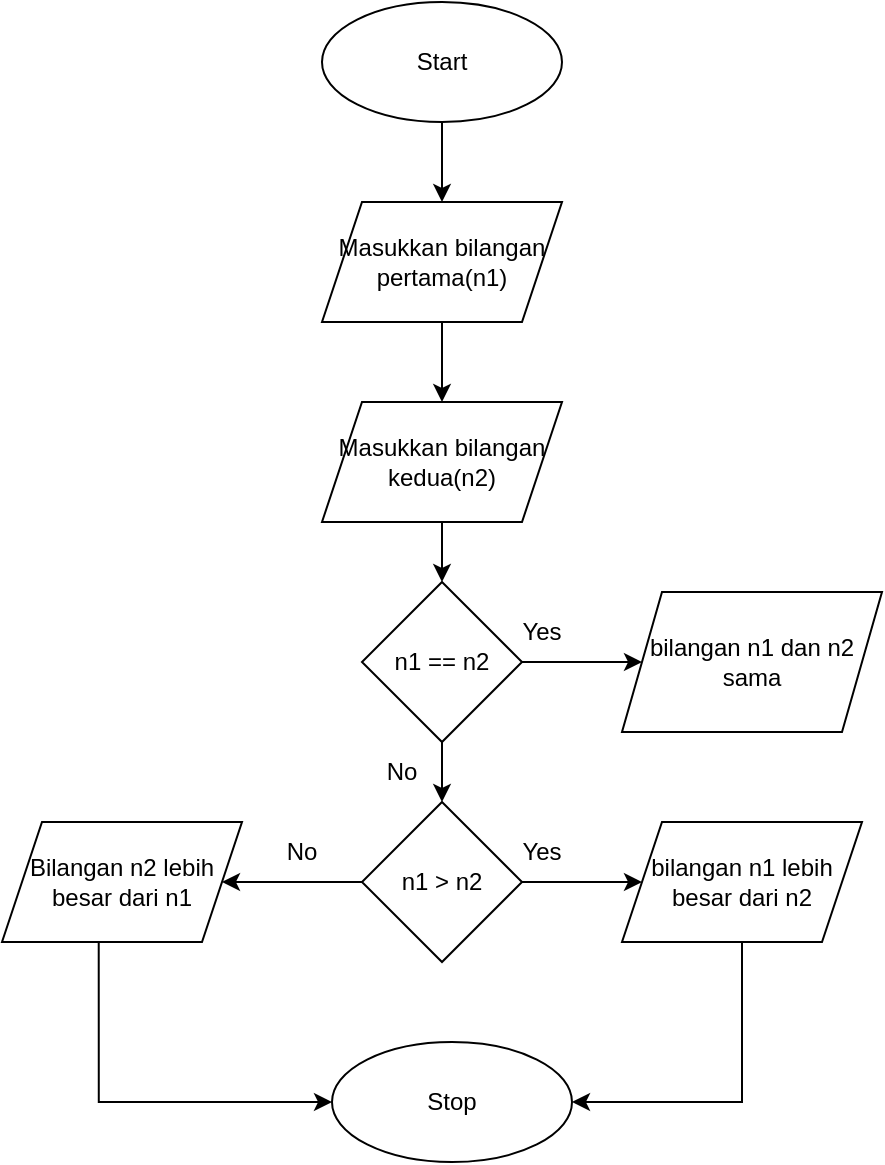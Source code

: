 <mxfile version="21.5.0" type="github">
  <diagram name="Page-1" id="DmjP-G-152aT6mbpHpDB">
    <mxGraphModel dx="1050" dy="573" grid="1" gridSize="10" guides="1" tooltips="1" connect="1" arrows="1" fold="1" page="1" pageScale="1" pageWidth="850" pageHeight="1100" math="0" shadow="0">
      <root>
        <mxCell id="0" />
        <mxCell id="1" parent="0" />
        <mxCell id="Snq-qury341esHWPIfbw-56" style="edgeStyle=orthogonalEdgeStyle;rounded=0;orthogonalLoop=1;jettySize=auto;html=1;entryX=0.5;entryY=0;entryDx=0;entryDy=0;" edge="1" parent="1" source="Snq-qury341esHWPIfbw-51" target="Snq-qury341esHWPIfbw-53">
          <mxGeometry relative="1" as="geometry" />
        </mxCell>
        <mxCell id="Snq-qury341esHWPIfbw-51" value="Start" style="ellipse;whiteSpace=wrap;html=1;" vertex="1" parent="1">
          <mxGeometry x="360" y="40" width="120" height="60" as="geometry" />
        </mxCell>
        <mxCell id="Snq-qury341esHWPIfbw-52" value="Stop" style="ellipse;whiteSpace=wrap;html=1;" vertex="1" parent="1">
          <mxGeometry x="365" y="560" width="120" height="60" as="geometry" />
        </mxCell>
        <mxCell id="Snq-qury341esHWPIfbw-57" style="edgeStyle=orthogonalEdgeStyle;rounded=0;orthogonalLoop=1;jettySize=auto;html=1;exitX=0.5;exitY=1;exitDx=0;exitDy=0;entryX=0.5;entryY=0;entryDx=0;entryDy=0;" edge="1" parent="1" source="Snq-qury341esHWPIfbw-53" target="Snq-qury341esHWPIfbw-54">
          <mxGeometry relative="1" as="geometry" />
        </mxCell>
        <mxCell id="Snq-qury341esHWPIfbw-53" value="Masukkan bilangan pertama(n1)" style="shape=parallelogram;perimeter=parallelogramPerimeter;whiteSpace=wrap;html=1;fixedSize=1;" vertex="1" parent="1">
          <mxGeometry x="360" y="140" width="120" height="60" as="geometry" />
        </mxCell>
        <mxCell id="Snq-qury341esHWPIfbw-61" style="edgeStyle=orthogonalEdgeStyle;rounded=0;orthogonalLoop=1;jettySize=auto;html=1;entryX=0.5;entryY=0;entryDx=0;entryDy=0;" edge="1" parent="1" source="Snq-qury341esHWPIfbw-54" target="Snq-qury341esHWPIfbw-58">
          <mxGeometry relative="1" as="geometry" />
        </mxCell>
        <mxCell id="Snq-qury341esHWPIfbw-54" value="Masukkan bilangan kedua(n2)" style="shape=parallelogram;perimeter=parallelogramPerimeter;whiteSpace=wrap;html=1;fixedSize=1;" vertex="1" parent="1">
          <mxGeometry x="360" y="240" width="120" height="60" as="geometry" />
        </mxCell>
        <mxCell id="Snq-qury341esHWPIfbw-60" style="edgeStyle=orthogonalEdgeStyle;rounded=0;orthogonalLoop=1;jettySize=auto;html=1;entryX=0;entryY=0.5;entryDx=0;entryDy=0;" edge="1" parent="1" source="Snq-qury341esHWPIfbw-58" target="Snq-qury341esHWPIfbw-59">
          <mxGeometry relative="1" as="geometry" />
        </mxCell>
        <mxCell id="Snq-qury341esHWPIfbw-66" style="edgeStyle=orthogonalEdgeStyle;rounded=0;orthogonalLoop=1;jettySize=auto;html=1;entryX=0.5;entryY=0;entryDx=0;entryDy=0;" edge="1" parent="1" source="Snq-qury341esHWPIfbw-58" target="Snq-qury341esHWPIfbw-63">
          <mxGeometry relative="1" as="geometry" />
        </mxCell>
        <mxCell id="Snq-qury341esHWPIfbw-58" value="n1 == n2" style="rhombus;whiteSpace=wrap;html=1;" vertex="1" parent="1">
          <mxGeometry x="380" y="330" width="80" height="80" as="geometry" />
        </mxCell>
        <mxCell id="Snq-qury341esHWPIfbw-59" value="bilangan n1 dan n2 sama" style="shape=parallelogram;perimeter=parallelogramPerimeter;whiteSpace=wrap;html=1;fixedSize=1;" vertex="1" parent="1">
          <mxGeometry x="510" y="335" width="130" height="70" as="geometry" />
        </mxCell>
        <mxCell id="Snq-qury341esHWPIfbw-62" value="Yes" style="text;html=1;strokeColor=none;fillColor=none;align=center;verticalAlign=middle;whiteSpace=wrap;rounded=0;" vertex="1" parent="1">
          <mxGeometry x="440" y="340" width="60" height="30" as="geometry" />
        </mxCell>
        <mxCell id="Snq-qury341esHWPIfbw-67" style="edgeStyle=orthogonalEdgeStyle;rounded=0;orthogonalLoop=1;jettySize=auto;html=1;" edge="1" parent="1" source="Snq-qury341esHWPIfbw-63" target="Snq-qury341esHWPIfbw-65">
          <mxGeometry relative="1" as="geometry" />
        </mxCell>
        <mxCell id="Snq-qury341esHWPIfbw-72" style="edgeStyle=orthogonalEdgeStyle;rounded=0;orthogonalLoop=1;jettySize=auto;html=1;" edge="1" parent="1" source="Snq-qury341esHWPIfbw-63" target="Snq-qury341esHWPIfbw-71">
          <mxGeometry relative="1" as="geometry" />
        </mxCell>
        <mxCell id="Snq-qury341esHWPIfbw-63" value="n1 &amp;gt; n2" style="rhombus;whiteSpace=wrap;html=1;" vertex="1" parent="1">
          <mxGeometry x="380" y="440" width="80" height="80" as="geometry" />
        </mxCell>
        <mxCell id="Snq-qury341esHWPIfbw-70" style="edgeStyle=orthogonalEdgeStyle;rounded=0;orthogonalLoop=1;jettySize=auto;html=1;entryX=1;entryY=0.5;entryDx=0;entryDy=0;exitX=0.5;exitY=1;exitDx=0;exitDy=0;" edge="1" parent="1" source="Snq-qury341esHWPIfbw-65" target="Snq-qury341esHWPIfbw-52">
          <mxGeometry relative="1" as="geometry">
            <mxPoint x="570" y="600" as="targetPoint" />
          </mxGeometry>
        </mxCell>
        <mxCell id="Snq-qury341esHWPIfbw-65" value="bilangan n1 lebih besar dari n2" style="shape=parallelogram;perimeter=parallelogramPerimeter;whiteSpace=wrap;html=1;fixedSize=1;" vertex="1" parent="1">
          <mxGeometry x="510" y="450" width="120" height="60" as="geometry" />
        </mxCell>
        <mxCell id="Snq-qury341esHWPIfbw-69" value="Yes" style="text;html=1;strokeColor=none;fillColor=none;align=center;verticalAlign=middle;whiteSpace=wrap;rounded=0;" vertex="1" parent="1">
          <mxGeometry x="440" y="450" width="60" height="30" as="geometry" />
        </mxCell>
        <mxCell id="Snq-qury341esHWPIfbw-74" style="edgeStyle=orthogonalEdgeStyle;rounded=0;orthogonalLoop=1;jettySize=auto;html=1;entryX=0;entryY=0.5;entryDx=0;entryDy=0;exitX=0.403;exitY=0.983;exitDx=0;exitDy=0;exitPerimeter=0;" edge="1" parent="1" source="Snq-qury341esHWPIfbw-71" target="Snq-qury341esHWPIfbw-52">
          <mxGeometry relative="1" as="geometry">
            <mxPoint x="260" y="600" as="targetPoint" />
          </mxGeometry>
        </mxCell>
        <mxCell id="Snq-qury341esHWPIfbw-71" value="Bilangan n2 lebih besar dari n1" style="shape=parallelogram;perimeter=parallelogramPerimeter;whiteSpace=wrap;html=1;fixedSize=1;" vertex="1" parent="1">
          <mxGeometry x="200" y="450" width="120" height="60" as="geometry" />
        </mxCell>
        <mxCell id="Snq-qury341esHWPIfbw-73" value="No" style="text;html=1;strokeColor=none;fillColor=none;align=center;verticalAlign=middle;whiteSpace=wrap;rounded=0;" vertex="1" parent="1">
          <mxGeometry x="320" y="450" width="60" height="30" as="geometry" />
        </mxCell>
        <mxCell id="Snq-qury341esHWPIfbw-75" value="No" style="text;html=1;strokeColor=none;fillColor=none;align=center;verticalAlign=middle;whiteSpace=wrap;rounded=0;" vertex="1" parent="1">
          <mxGeometry x="370" y="410" width="60" height="30" as="geometry" />
        </mxCell>
      </root>
    </mxGraphModel>
  </diagram>
</mxfile>
